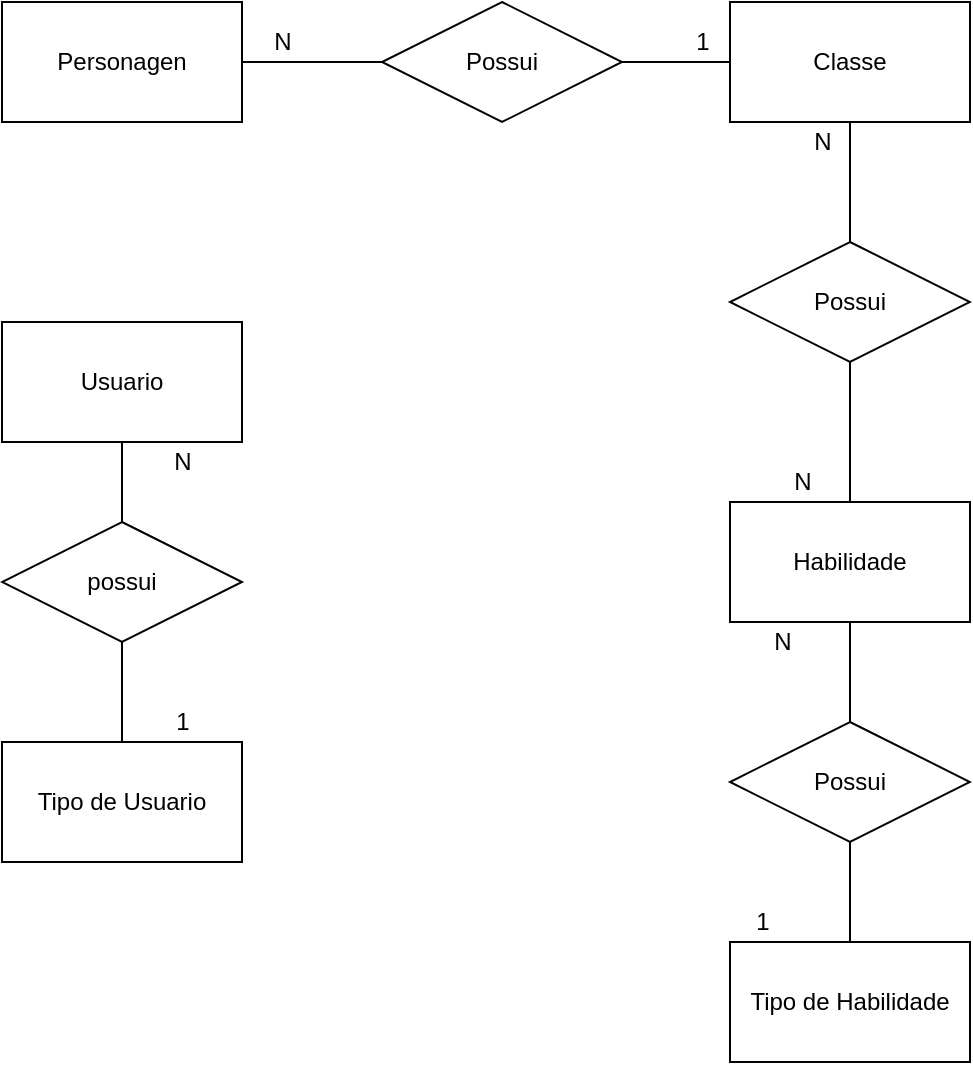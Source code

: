 <mxfile version="15.2.9" type="device" pages="2"><diagram id="aYC7SrdvmtfTS4YPfCrO" name="Conceitual"><mxGraphModel dx="1422" dy="715" grid="1" gridSize="10" guides="1" tooltips="1" connect="1" arrows="1" fold="1" page="1" pageScale="1" pageWidth="827" pageHeight="1169" math="0" shadow="0"><root><mxCell id="0"/><mxCell id="1" parent="0"/><mxCell id="rtKT3hkS6_lY0hwSat0t-8" style="edgeStyle=orthogonalEdgeStyle;rounded=0;orthogonalLoop=1;jettySize=auto;html=1;exitX=1;exitY=0.5;exitDx=0;exitDy=0;endArrow=none;endFill=0;" parent="1" source="rtKT3hkS6_lY0hwSat0t-1" target="rtKT3hkS6_lY0hwSat0t-2" edge="1"><mxGeometry relative="1" as="geometry"/></mxCell><mxCell id="rtKT3hkS6_lY0hwSat0t-1" value="Personagen" style="rounded=0;whiteSpace=wrap;html=1;" parent="1" vertex="1"><mxGeometry x="50" y="60" width="120" height="60" as="geometry"/></mxCell><mxCell id="rtKT3hkS6_lY0hwSat0t-9" style="edgeStyle=orthogonalEdgeStyle;rounded=0;orthogonalLoop=1;jettySize=auto;html=1;exitX=1;exitY=0.5;exitDx=0;exitDy=0;endArrow=none;endFill=0;" parent="1" source="rtKT3hkS6_lY0hwSat0t-2" target="rtKT3hkS6_lY0hwSat0t-3" edge="1"><mxGeometry relative="1" as="geometry"/></mxCell><mxCell id="rtKT3hkS6_lY0hwSat0t-2" value="Possui" style="shape=rhombus;perimeter=rhombusPerimeter;whiteSpace=wrap;html=1;align=center;" parent="1" vertex="1"><mxGeometry x="240" y="60" width="120" height="60" as="geometry"/></mxCell><mxCell id="rtKT3hkS6_lY0hwSat0t-10" style="edgeStyle=orthogonalEdgeStyle;rounded=0;orthogonalLoop=1;jettySize=auto;html=1;exitX=0.5;exitY=1;exitDx=0;exitDy=0;entryX=0.5;entryY=0;entryDx=0;entryDy=0;endArrow=none;endFill=0;" parent="1" source="rtKT3hkS6_lY0hwSat0t-3" target="rtKT3hkS6_lY0hwSat0t-4" edge="1"><mxGeometry relative="1" as="geometry"/></mxCell><mxCell id="rtKT3hkS6_lY0hwSat0t-3" value="Classe" style="rounded=0;whiteSpace=wrap;html=1;" parent="1" vertex="1"><mxGeometry x="414" y="60" width="120" height="60" as="geometry"/></mxCell><mxCell id="rtKT3hkS6_lY0hwSat0t-11" style="edgeStyle=orthogonalEdgeStyle;rounded=0;orthogonalLoop=1;jettySize=auto;html=1;exitX=0.5;exitY=1;exitDx=0;exitDy=0;entryX=0.5;entryY=0;entryDx=0;entryDy=0;endArrow=none;endFill=0;" parent="1" source="rtKT3hkS6_lY0hwSat0t-4" target="rtKT3hkS6_lY0hwSat0t-5" edge="1"><mxGeometry relative="1" as="geometry"/></mxCell><mxCell id="rtKT3hkS6_lY0hwSat0t-4" value="Possui" style="shape=rhombus;perimeter=rhombusPerimeter;whiteSpace=wrap;html=1;align=center;" parent="1" vertex="1"><mxGeometry x="414" y="180" width="120" height="60" as="geometry"/></mxCell><mxCell id="rtKT3hkS6_lY0hwSat0t-12" style="edgeStyle=orthogonalEdgeStyle;rounded=0;orthogonalLoop=1;jettySize=auto;html=1;exitX=0.5;exitY=1;exitDx=0;exitDy=0;entryX=0.5;entryY=0;entryDx=0;entryDy=0;endArrow=none;endFill=0;" parent="1" source="rtKT3hkS6_lY0hwSat0t-5" target="rtKT3hkS6_lY0hwSat0t-6" edge="1"><mxGeometry relative="1" as="geometry"/></mxCell><mxCell id="rtKT3hkS6_lY0hwSat0t-5" value="Habilidade" style="rounded=0;whiteSpace=wrap;html=1;" parent="1" vertex="1"><mxGeometry x="414" y="310" width="120" height="60" as="geometry"/></mxCell><mxCell id="rtKT3hkS6_lY0hwSat0t-13" style="edgeStyle=orthogonalEdgeStyle;rounded=0;orthogonalLoop=1;jettySize=auto;html=1;exitX=0.5;exitY=1;exitDx=0;exitDy=0;entryX=0.5;entryY=0;entryDx=0;entryDy=0;endArrow=none;endFill=0;" parent="1" source="rtKT3hkS6_lY0hwSat0t-6" target="rtKT3hkS6_lY0hwSat0t-7" edge="1"><mxGeometry relative="1" as="geometry"/></mxCell><mxCell id="rtKT3hkS6_lY0hwSat0t-6" value="Possui" style="shape=rhombus;perimeter=rhombusPerimeter;whiteSpace=wrap;html=1;align=center;" parent="1" vertex="1"><mxGeometry x="414" y="420" width="120" height="60" as="geometry"/></mxCell><mxCell id="rtKT3hkS6_lY0hwSat0t-7" value="Tipo de Habilidade" style="rounded=0;whiteSpace=wrap;html=1;" parent="1" vertex="1"><mxGeometry x="414" y="530" width="120" height="60" as="geometry"/></mxCell><mxCell id="rtKT3hkS6_lY0hwSat0t-14" value="N" style="text;html=1;align=center;verticalAlign=middle;resizable=0;points=[];autosize=1;strokeColor=none;" parent="1" vertex="1"><mxGeometry x="180" y="70" width="20" height="20" as="geometry"/></mxCell><mxCell id="rtKT3hkS6_lY0hwSat0t-15" value="1" style="text;html=1;align=center;verticalAlign=middle;resizable=0;points=[];autosize=1;strokeColor=none;" parent="1" vertex="1"><mxGeometry x="390" y="70" width="20" height="20" as="geometry"/></mxCell><mxCell id="rtKT3hkS6_lY0hwSat0t-17" value="N" style="text;html=1;align=center;verticalAlign=middle;resizable=0;points=[];autosize=1;strokeColor=none;" parent="1" vertex="1"><mxGeometry x="450" y="120" width="20" height="20" as="geometry"/></mxCell><mxCell id="rtKT3hkS6_lY0hwSat0t-18" value="N" style="text;html=1;align=center;verticalAlign=middle;resizable=0;points=[];autosize=1;strokeColor=none;" parent="1" vertex="1"><mxGeometry x="440" y="290" width="20" height="20" as="geometry"/></mxCell><mxCell id="rtKT3hkS6_lY0hwSat0t-19" value="N" style="text;html=1;align=center;verticalAlign=middle;resizable=0;points=[];autosize=1;strokeColor=none;" parent="1" vertex="1"><mxGeometry x="430" y="370" width="20" height="20" as="geometry"/></mxCell><mxCell id="rtKT3hkS6_lY0hwSat0t-20" value="1" style="text;html=1;align=center;verticalAlign=middle;resizable=0;points=[];autosize=1;strokeColor=none;" parent="1" vertex="1"><mxGeometry x="420" y="510" width="20" height="20" as="geometry"/></mxCell><mxCell id="T0CEBbvTyX8_80VC3hYk-5" style="edgeStyle=orthogonalEdgeStyle;rounded=0;orthogonalLoop=1;jettySize=auto;html=1;exitX=0.5;exitY=1;exitDx=0;exitDy=0;entryX=0.5;entryY=0;entryDx=0;entryDy=0;endArrow=none;endFill=0;" edge="1" parent="1" source="T0CEBbvTyX8_80VC3hYk-1" target="T0CEBbvTyX8_80VC3hYk-4"><mxGeometry relative="1" as="geometry"/></mxCell><mxCell id="T0CEBbvTyX8_80VC3hYk-1" value="Usuario" style="rounded=0;whiteSpace=wrap;html=1;" vertex="1" parent="1"><mxGeometry x="50" y="220" width="120" height="60" as="geometry"/></mxCell><mxCell id="T0CEBbvTyX8_80VC3hYk-2" value="Tipo de Usuario" style="rounded=0;whiteSpace=wrap;html=1;" vertex="1" parent="1"><mxGeometry x="50" y="430" width="120" height="60" as="geometry"/></mxCell><mxCell id="T0CEBbvTyX8_80VC3hYk-6" style="edgeStyle=orthogonalEdgeStyle;rounded=0;orthogonalLoop=1;jettySize=auto;html=1;exitX=0.5;exitY=1;exitDx=0;exitDy=0;entryX=0.5;entryY=0;entryDx=0;entryDy=0;endArrow=none;endFill=0;" edge="1" parent="1" source="T0CEBbvTyX8_80VC3hYk-4" target="T0CEBbvTyX8_80VC3hYk-2"><mxGeometry relative="1" as="geometry"/></mxCell><mxCell id="T0CEBbvTyX8_80VC3hYk-4" value="possui" style="shape=rhombus;perimeter=rhombusPerimeter;whiteSpace=wrap;html=1;align=center;" vertex="1" parent="1"><mxGeometry x="50" y="320" width="120" height="60" as="geometry"/></mxCell><mxCell id="T0CEBbvTyX8_80VC3hYk-7" value="1" style="text;html=1;align=center;verticalAlign=middle;resizable=0;points=[];autosize=1;strokeColor=none;fillColor=none;" vertex="1" parent="1"><mxGeometry x="130" y="410" width="20" height="20" as="geometry"/></mxCell><mxCell id="T0CEBbvTyX8_80VC3hYk-8" value="N" style="text;html=1;align=center;verticalAlign=middle;resizable=0;points=[];autosize=1;strokeColor=none;fillColor=none;" vertex="1" parent="1"><mxGeometry x="130" y="280" width="20" height="20" as="geometry"/></mxCell></root></mxGraphModel></diagram><diagram id="mEIGKsG9bbOAroc5uMMQ" name="Logico"><mxGraphModel dx="1422" dy="715" grid="1" gridSize="10" guides="1" tooltips="1" connect="1" arrows="1" fold="1" page="1" pageScale="1" pageWidth="827" pageHeight="1169" math="0" shadow="0"><root><mxCell id="TMEcBD3KTddN9JTYgLag-0"/><mxCell id="TMEcBD3KTddN9JTYgLag-1" parent="TMEcBD3KTddN9JTYgLag-0"/><mxCell id="Vo4-zyBRXr77mwgl9_zU-13" value="Personagem" style="shape=table;startSize=30;container=1;collapsible=1;childLayout=tableLayout;fixedRows=1;rowLines=0;fontStyle=1;align=center;resizeLast=1;" parent="TMEcBD3KTddN9JTYgLag-1" vertex="1"><mxGeometry x="50" y="70" width="190" height="250" as="geometry"/></mxCell><mxCell id="Vo4-zyBRXr77mwgl9_zU-14" value="" style="shape=partialRectangle;collapsible=0;dropTarget=0;pointerEvents=0;fillColor=none;top=0;left=0;bottom=0;right=0;points=[[0,0.5],[1,0.5]];portConstraint=eastwest;" parent="Vo4-zyBRXr77mwgl9_zU-13" vertex="1"><mxGeometry y="30" width="190" height="30" as="geometry"/></mxCell><mxCell id="Vo4-zyBRXr77mwgl9_zU-15" value="PK" style="shape=partialRectangle;connectable=0;fillColor=none;top=0;left=0;bottom=0;right=0;fontStyle=1;overflow=hidden;" parent="Vo4-zyBRXr77mwgl9_zU-14" vertex="1"><mxGeometry width="60" height="30" as="geometry"/></mxCell><mxCell id="Vo4-zyBRXr77mwgl9_zU-16" value="idPersonagem" style="shape=partialRectangle;connectable=0;fillColor=none;top=0;left=0;bottom=0;right=0;align=left;spacingLeft=6;fontStyle=5;overflow=hidden;" parent="Vo4-zyBRXr77mwgl9_zU-14" vertex="1"><mxGeometry x="60" width="130" height="30" as="geometry"/></mxCell><mxCell id="Vo4-zyBRXr77mwgl9_zU-17" value="" style="shape=partialRectangle;collapsible=0;dropTarget=0;pointerEvents=0;fillColor=none;top=0;left=0;bottom=1;right=0;points=[[0,0.5],[1,0.5]];portConstraint=eastwest;" parent="Vo4-zyBRXr77mwgl9_zU-13" vertex="1"><mxGeometry y="60" width="190" height="30" as="geometry"/></mxCell><mxCell id="Vo4-zyBRXr77mwgl9_zU-18" value="FK" style="shape=partialRectangle;connectable=0;fillColor=none;top=0;left=0;bottom=0;right=0;fontStyle=1;overflow=hidden;" parent="Vo4-zyBRXr77mwgl9_zU-17" vertex="1"><mxGeometry width="60" height="30" as="geometry"/></mxCell><mxCell id="Vo4-zyBRXr77mwgl9_zU-19" value="idClasse" style="shape=partialRectangle;connectable=0;fillColor=none;top=0;left=0;bottom=0;right=0;align=left;spacingLeft=6;fontStyle=5;overflow=hidden;" parent="Vo4-zyBRXr77mwgl9_zU-17" vertex="1"><mxGeometry x="60" width="130" height="30" as="geometry"/></mxCell><mxCell id="Vo4-zyBRXr77mwgl9_zU-20" value="" style="shape=partialRectangle;collapsible=0;dropTarget=0;pointerEvents=0;fillColor=none;top=0;left=0;bottom=0;right=0;points=[[0,0.5],[1,0.5]];portConstraint=eastwest;" parent="Vo4-zyBRXr77mwgl9_zU-13" vertex="1"><mxGeometry y="90" width="190" height="30" as="geometry"/></mxCell><mxCell id="Vo4-zyBRXr77mwgl9_zU-21" value="" style="shape=partialRectangle;connectable=0;fillColor=none;top=0;left=0;bottom=0;right=0;editable=1;overflow=hidden;" parent="Vo4-zyBRXr77mwgl9_zU-20" vertex="1"><mxGeometry width="60" height="30" as="geometry"/></mxCell><mxCell id="Vo4-zyBRXr77mwgl9_zU-22" value="nomePersonagem" style="shape=partialRectangle;connectable=0;fillColor=none;top=0;left=0;bottom=0;right=0;align=left;spacingLeft=6;overflow=hidden;" parent="Vo4-zyBRXr77mwgl9_zU-20" vertex="1"><mxGeometry x="60" width="130" height="30" as="geometry"/></mxCell><mxCell id="Vo4-zyBRXr77mwgl9_zU-23" value="" style="shape=partialRectangle;collapsible=0;dropTarget=0;pointerEvents=0;fillColor=none;top=0;left=0;bottom=0;right=0;points=[[0,0.5],[1,0.5]];portConstraint=eastwest;" parent="Vo4-zyBRXr77mwgl9_zU-13" vertex="1"><mxGeometry y="120" width="190" height="30" as="geometry"/></mxCell><mxCell id="Vo4-zyBRXr77mwgl9_zU-24" value="" style="shape=partialRectangle;connectable=0;fillColor=none;top=0;left=0;bottom=0;right=0;editable=1;overflow=hidden;" parent="Vo4-zyBRXr77mwgl9_zU-23" vertex="1"><mxGeometry width="60" height="30" as="geometry"/></mxCell><mxCell id="Vo4-zyBRXr77mwgl9_zU-25" value="capacidadeMaxVida" style="shape=partialRectangle;connectable=0;fillColor=none;top=0;left=0;bottom=0;right=0;align=left;spacingLeft=6;overflow=hidden;" parent="Vo4-zyBRXr77mwgl9_zU-23" vertex="1"><mxGeometry x="60" width="130" height="30" as="geometry"/></mxCell><mxCell id="Vo4-zyBRXr77mwgl9_zU-27" value="" style="shape=partialRectangle;collapsible=0;dropTarget=0;pointerEvents=0;fillColor=none;top=0;left=0;bottom=0;right=0;points=[[0,0.5],[1,0.5]];portConstraint=eastwest;" parent="Vo4-zyBRXr77mwgl9_zU-13" vertex="1"><mxGeometry y="150" width="190" height="30" as="geometry"/></mxCell><mxCell id="Vo4-zyBRXr77mwgl9_zU-28" value="" style="shape=partialRectangle;connectable=0;fillColor=none;top=0;left=0;bottom=0;right=0;editable=1;overflow=hidden;" parent="Vo4-zyBRXr77mwgl9_zU-27" vertex="1"><mxGeometry width="60" height="30" as="geometry"/></mxCell><mxCell id="Vo4-zyBRXr77mwgl9_zU-29" value="capacidadeMaxMana" style="shape=partialRectangle;connectable=0;fillColor=none;top=0;left=0;bottom=0;right=0;align=left;spacingLeft=6;overflow=hidden;" parent="Vo4-zyBRXr77mwgl9_zU-27" vertex="1"><mxGeometry x="60" width="130" height="30" as="geometry"/></mxCell><mxCell id="Vo4-zyBRXr77mwgl9_zU-31" value="" style="shape=partialRectangle;collapsible=0;dropTarget=0;pointerEvents=0;fillColor=none;top=0;left=0;bottom=0;right=0;points=[[0,0.5],[1,0.5]];portConstraint=eastwest;" parent="Vo4-zyBRXr77mwgl9_zU-13" vertex="1"><mxGeometry y="180" width="190" height="30" as="geometry"/></mxCell><mxCell id="Vo4-zyBRXr77mwgl9_zU-32" value="" style="shape=partialRectangle;connectable=0;fillColor=none;top=0;left=0;bottom=0;right=0;editable=1;overflow=hidden;" parent="Vo4-zyBRXr77mwgl9_zU-31" vertex="1"><mxGeometry width="60" height="30" as="geometry"/></mxCell><mxCell id="Vo4-zyBRXr77mwgl9_zU-33" value="dataAtualizacao" style="shape=partialRectangle;connectable=0;fillColor=none;top=0;left=0;bottom=0;right=0;align=left;spacingLeft=6;overflow=hidden;" parent="Vo4-zyBRXr77mwgl9_zU-31" vertex="1"><mxGeometry x="60" width="130" height="30" as="geometry"/></mxCell><mxCell id="Vo4-zyBRXr77mwgl9_zU-35" value="" style="shape=partialRectangle;collapsible=0;dropTarget=0;pointerEvents=0;fillColor=none;top=0;left=0;bottom=0;right=0;points=[[0,0.5],[1,0.5]];portConstraint=eastwest;" parent="Vo4-zyBRXr77mwgl9_zU-13" vertex="1"><mxGeometry y="210" width="190" height="30" as="geometry"/></mxCell><mxCell id="Vo4-zyBRXr77mwgl9_zU-36" value="" style="shape=partialRectangle;connectable=0;fillColor=none;top=0;left=0;bottom=0;right=0;editable=1;overflow=hidden;" parent="Vo4-zyBRXr77mwgl9_zU-35" vertex="1"><mxGeometry width="60" height="30" as="geometry"/></mxCell><mxCell id="Vo4-zyBRXr77mwgl9_zU-37" value="dataCriacao" style="shape=partialRectangle;connectable=0;fillColor=none;top=0;left=0;bottom=0;right=0;align=left;spacingLeft=6;overflow=hidden;" parent="Vo4-zyBRXr77mwgl9_zU-35" vertex="1"><mxGeometry x="60" width="130" height="30" as="geometry"/></mxCell><mxCell id="Vo4-zyBRXr77mwgl9_zU-51" value="Classe" style="shape=table;startSize=30;container=1;collapsible=1;childLayout=tableLayout;fixedRows=1;rowLines=0;fontStyle=1;align=center;resizeLast=1;" parent="TMEcBD3KTddN9JTYgLag-1" vertex="1"><mxGeometry x="350" y="180" width="180" height="100" as="geometry"/></mxCell><mxCell id="Vo4-zyBRXr77mwgl9_zU-52" value="" style="shape=partialRectangle;collapsible=0;dropTarget=0;pointerEvents=0;fillColor=none;top=0;left=0;bottom=1;right=0;points=[[0,0.5],[1,0.5]];portConstraint=eastwest;" parent="Vo4-zyBRXr77mwgl9_zU-51" vertex="1"><mxGeometry y="30" width="180" height="30" as="geometry"/></mxCell><mxCell id="Vo4-zyBRXr77mwgl9_zU-53" value="PK" style="shape=partialRectangle;connectable=0;fillColor=none;top=0;left=0;bottom=0;right=0;fontStyle=1;overflow=hidden;" parent="Vo4-zyBRXr77mwgl9_zU-52" vertex="1"><mxGeometry width="30" height="30" as="geometry"/></mxCell><mxCell id="Vo4-zyBRXr77mwgl9_zU-54" value="idClasse" style="shape=partialRectangle;connectable=0;fillColor=none;top=0;left=0;bottom=0;right=0;align=left;spacingLeft=6;fontStyle=5;overflow=hidden;" parent="Vo4-zyBRXr77mwgl9_zU-52" vertex="1"><mxGeometry x="30" width="150" height="30" as="geometry"/></mxCell><mxCell id="Vo4-zyBRXr77mwgl9_zU-55" value="" style="shape=partialRectangle;collapsible=0;dropTarget=0;pointerEvents=0;fillColor=none;top=0;left=0;bottom=0;right=0;points=[[0,0.5],[1,0.5]];portConstraint=eastwest;" parent="Vo4-zyBRXr77mwgl9_zU-51" vertex="1"><mxGeometry y="60" width="180" height="30" as="geometry"/></mxCell><mxCell id="Vo4-zyBRXr77mwgl9_zU-56" value="" style="shape=partialRectangle;connectable=0;fillColor=none;top=0;left=0;bottom=0;right=0;editable=1;overflow=hidden;" parent="Vo4-zyBRXr77mwgl9_zU-55" vertex="1"><mxGeometry width="30" height="30" as="geometry"/></mxCell><mxCell id="Vo4-zyBRXr77mwgl9_zU-57" value="nomeClasse" style="shape=partialRectangle;connectable=0;fillColor=none;top=0;left=0;bottom=0;right=0;align=left;spacingLeft=6;overflow=hidden;" parent="Vo4-zyBRXr77mwgl9_zU-55" vertex="1"><mxGeometry x="30" width="150" height="30" as="geometry"/></mxCell><mxCell id="Vo4-zyBRXr77mwgl9_zU-64" value="ClasseHabilidade" style="shape=table;startSize=30;container=1;collapsible=1;childLayout=tableLayout;fixedRows=1;rowLines=0;fontStyle=1;align=center;resizeLast=1;" parent="TMEcBD3KTddN9JTYgLag-1" vertex="1"><mxGeometry x="620" y="300" width="180" height="130" as="geometry"/></mxCell><mxCell id="Vo4-zyBRXr77mwgl9_zU-65" value="" style="shape=partialRectangle;collapsible=0;dropTarget=0;pointerEvents=0;fillColor=none;top=0;left=0;bottom=0;right=0;points=[[0,0.5],[1,0.5]];portConstraint=eastwest;" parent="Vo4-zyBRXr77mwgl9_zU-64" vertex="1"><mxGeometry y="30" width="180" height="30" as="geometry"/></mxCell><mxCell id="Vo4-zyBRXr77mwgl9_zU-66" value="PK" style="shape=partialRectangle;connectable=0;fillColor=none;top=0;left=0;bottom=0;right=0;fontStyle=1;overflow=hidden;" parent="Vo4-zyBRXr77mwgl9_zU-65" vertex="1"><mxGeometry width="60" height="30" as="geometry"/></mxCell><mxCell id="Vo4-zyBRXr77mwgl9_zU-67" value="idCH" style="shape=partialRectangle;connectable=0;fillColor=none;top=0;left=0;bottom=0;right=0;align=left;spacingLeft=6;fontStyle=5;overflow=hidden;" parent="Vo4-zyBRXr77mwgl9_zU-65" vertex="1"><mxGeometry x="60" width="120" height="30" as="geometry"/></mxCell><mxCell id="Vo4-zyBRXr77mwgl9_zU-78" value="" style="shape=partialRectangle;collapsible=0;dropTarget=0;pointerEvents=0;fillColor=none;top=0;left=0;bottom=0;right=0;points=[[0,0.5],[1,0.5]];portConstraint=eastwest;" parent="Vo4-zyBRXr77mwgl9_zU-64" vertex="1"><mxGeometry y="60" width="180" height="30" as="geometry"/></mxCell><mxCell id="Vo4-zyBRXr77mwgl9_zU-79" value="FK" style="shape=partialRectangle;connectable=0;fillColor=none;top=0;left=0;bottom=0;right=0;fontStyle=1;overflow=hidden;" parent="Vo4-zyBRXr77mwgl9_zU-78" vertex="1"><mxGeometry width="60" height="30" as="geometry"/></mxCell><mxCell id="Vo4-zyBRXr77mwgl9_zU-80" value="idHabilidade" style="shape=partialRectangle;connectable=0;fillColor=none;top=0;left=0;bottom=0;right=0;align=left;spacingLeft=6;fontStyle=5;overflow=hidden;" parent="Vo4-zyBRXr77mwgl9_zU-78" vertex="1"><mxGeometry x="60" width="120" height="30" as="geometry"/></mxCell><mxCell id="Vo4-zyBRXr77mwgl9_zU-68" value="" style="shape=partialRectangle;collapsible=0;dropTarget=0;pointerEvents=0;fillColor=none;top=0;left=0;bottom=1;right=0;points=[[0,0.5],[1,0.5]];portConstraint=eastwest;" parent="Vo4-zyBRXr77mwgl9_zU-64" vertex="1"><mxGeometry y="90" width="180" height="30" as="geometry"/></mxCell><mxCell id="Vo4-zyBRXr77mwgl9_zU-69" value="FK" style="shape=partialRectangle;connectable=0;fillColor=none;top=0;left=0;bottom=0;right=0;fontStyle=1;overflow=hidden;" parent="Vo4-zyBRXr77mwgl9_zU-68" vertex="1"><mxGeometry width="60" height="30" as="geometry"/></mxCell><mxCell id="Vo4-zyBRXr77mwgl9_zU-70" value="idClasse" style="shape=partialRectangle;connectable=0;fillColor=none;top=0;left=0;bottom=0;right=0;align=left;spacingLeft=6;fontStyle=5;overflow=hidden;" parent="Vo4-zyBRXr77mwgl9_zU-68" vertex="1"><mxGeometry x="60" width="120" height="30" as="geometry"/></mxCell><mxCell id="Vo4-zyBRXr77mwgl9_zU-81" value="Habilidade" style="shape=table;startSize=30;container=1;collapsible=1;childLayout=tableLayout;fixedRows=1;rowLines=0;fontStyle=1;align=center;resizeLast=1;" parent="TMEcBD3KTddN9JTYgLag-1" vertex="1"><mxGeometry x="350" y="440" width="180" height="130" as="geometry"/></mxCell><mxCell id="Vo4-zyBRXr77mwgl9_zU-82" value="" style="shape=partialRectangle;collapsible=0;dropTarget=0;pointerEvents=0;fillColor=none;top=0;left=0;bottom=0;right=0;points=[[0,0.5],[1,0.5]];portConstraint=eastwest;" parent="Vo4-zyBRXr77mwgl9_zU-81" vertex="1"><mxGeometry y="30" width="180" height="30" as="geometry"/></mxCell><mxCell id="Vo4-zyBRXr77mwgl9_zU-83" value="PK" style="shape=partialRectangle;connectable=0;fillColor=none;top=0;left=0;bottom=0;right=0;fontStyle=1;overflow=hidden;" parent="Vo4-zyBRXr77mwgl9_zU-82" vertex="1"><mxGeometry width="60" height="30" as="geometry"/></mxCell><mxCell id="Vo4-zyBRXr77mwgl9_zU-84" value="idHabilidade" style="shape=partialRectangle;connectable=0;fillColor=none;top=0;left=0;bottom=0;right=0;align=left;spacingLeft=6;fontStyle=5;overflow=hidden;" parent="Vo4-zyBRXr77mwgl9_zU-82" vertex="1"><mxGeometry x="60" width="120" height="30" as="geometry"/></mxCell><mxCell id="Vo4-zyBRXr77mwgl9_zU-85" value="" style="shape=partialRectangle;collapsible=0;dropTarget=0;pointerEvents=0;fillColor=none;top=0;left=0;bottom=1;right=0;points=[[0,0.5],[1,0.5]];portConstraint=eastwest;" parent="Vo4-zyBRXr77mwgl9_zU-81" vertex="1"><mxGeometry y="60" width="180" height="30" as="geometry"/></mxCell><mxCell id="Vo4-zyBRXr77mwgl9_zU-86" value="FK" style="shape=partialRectangle;connectable=0;fillColor=none;top=0;left=0;bottom=0;right=0;fontStyle=1;overflow=hidden;" parent="Vo4-zyBRXr77mwgl9_zU-85" vertex="1"><mxGeometry width="60" height="30" as="geometry"/></mxCell><mxCell id="Vo4-zyBRXr77mwgl9_zU-87" value="idTipoHabilidade" style="shape=partialRectangle;connectable=0;fillColor=none;top=0;left=0;bottom=0;right=0;align=left;spacingLeft=6;fontStyle=5;overflow=hidden;" parent="Vo4-zyBRXr77mwgl9_zU-85" vertex="1"><mxGeometry x="60" width="120" height="30" as="geometry"/></mxCell><mxCell id="Vo4-zyBRXr77mwgl9_zU-88" value="" style="shape=partialRectangle;collapsible=0;dropTarget=0;pointerEvents=0;fillColor=none;top=0;left=0;bottom=0;right=0;points=[[0,0.5],[1,0.5]];portConstraint=eastwest;" parent="Vo4-zyBRXr77mwgl9_zU-81" vertex="1"><mxGeometry y="90" width="180" height="30" as="geometry"/></mxCell><mxCell id="Vo4-zyBRXr77mwgl9_zU-89" value="" style="shape=partialRectangle;connectable=0;fillColor=none;top=0;left=0;bottom=0;right=0;editable=1;overflow=hidden;" parent="Vo4-zyBRXr77mwgl9_zU-88" vertex="1"><mxGeometry width="60" height="30" as="geometry"/></mxCell><mxCell id="Vo4-zyBRXr77mwgl9_zU-90" value="nomeHabilidade" style="shape=partialRectangle;connectable=0;fillColor=none;top=0;left=0;bottom=0;right=0;align=left;spacingLeft=6;overflow=hidden;" parent="Vo4-zyBRXr77mwgl9_zU-88" vertex="1"><mxGeometry x="60" width="120" height="30" as="geometry"/></mxCell><mxCell id="Vo4-zyBRXr77mwgl9_zU-94" value="Tipo de habilidade" style="shape=table;startSize=30;container=1;collapsible=1;childLayout=tableLayout;fixedRows=1;rowLines=0;fontStyle=1;align=center;resizeLast=1;" parent="TMEcBD3KTddN9JTYgLag-1" vertex="1"><mxGeometry x="340" y="620" width="180" height="100" as="geometry"/></mxCell><mxCell id="Vo4-zyBRXr77mwgl9_zU-95" value="" style="shape=partialRectangle;collapsible=0;dropTarget=0;pointerEvents=0;fillColor=none;top=0;left=0;bottom=1;right=0;points=[[0,0.5],[1,0.5]];portConstraint=eastwest;" parent="Vo4-zyBRXr77mwgl9_zU-94" vertex="1"><mxGeometry y="30" width="180" height="30" as="geometry"/></mxCell><mxCell id="Vo4-zyBRXr77mwgl9_zU-96" value="PK" style="shape=partialRectangle;connectable=0;fillColor=none;top=0;left=0;bottom=0;right=0;fontStyle=1;overflow=hidden;" parent="Vo4-zyBRXr77mwgl9_zU-95" vertex="1"><mxGeometry width="30" height="30" as="geometry"/></mxCell><mxCell id="Vo4-zyBRXr77mwgl9_zU-97" value="idTipoHabilidade" style="shape=partialRectangle;connectable=0;fillColor=none;top=0;left=0;bottom=0;right=0;align=left;spacingLeft=6;fontStyle=5;overflow=hidden;" parent="Vo4-zyBRXr77mwgl9_zU-95" vertex="1"><mxGeometry x="30" width="150" height="30" as="geometry"/></mxCell><mxCell id="Vo4-zyBRXr77mwgl9_zU-98" value="" style="shape=partialRectangle;collapsible=0;dropTarget=0;pointerEvents=0;fillColor=none;top=0;left=0;bottom=0;right=0;points=[[0,0.5],[1,0.5]];portConstraint=eastwest;" parent="Vo4-zyBRXr77mwgl9_zU-94" vertex="1"><mxGeometry y="60" width="180" height="30" as="geometry"/></mxCell><mxCell id="Vo4-zyBRXr77mwgl9_zU-99" value="" style="shape=partialRectangle;connectable=0;fillColor=none;top=0;left=0;bottom=0;right=0;editable=1;overflow=hidden;" parent="Vo4-zyBRXr77mwgl9_zU-98" vertex="1"><mxGeometry width="30" height="30" as="geometry"/></mxCell><mxCell id="Vo4-zyBRXr77mwgl9_zU-100" value="nomeTipo" style="shape=partialRectangle;connectable=0;fillColor=none;top=0;left=0;bottom=0;right=0;align=left;spacingLeft=6;overflow=hidden;" parent="Vo4-zyBRXr77mwgl9_zU-98" vertex="1"><mxGeometry x="30" width="150" height="30" as="geometry"/></mxCell><mxCell id="Vo4-zyBRXr77mwgl9_zU-108" value="" style="edgeStyle=entityRelationEdgeStyle;fontSize=12;html=1;endArrow=ERmandOne;startArrow=ERoneToMany;startFill=0;endFill=0;" parent="TMEcBD3KTddN9JTYgLag-1" source="Vo4-zyBRXr77mwgl9_zU-17" target="Vo4-zyBRXr77mwgl9_zU-52" edge="1"><mxGeometry width="100" height="100" relative="1" as="geometry"><mxPoint x="240" y="340" as="sourcePoint"/><mxPoint x="340" y="240" as="targetPoint"/></mxGeometry></mxCell><mxCell id="Vo4-zyBRXr77mwgl9_zU-109" value="" style="edgeStyle=entityRelationEdgeStyle;fontSize=12;html=1;endArrow=ERoneToMany;startArrow=ERmandOne;startFill=0;" parent="TMEcBD3KTddN9JTYgLag-1" source="Vo4-zyBRXr77mwgl9_zU-52" target="Vo4-zyBRXr77mwgl9_zU-68" edge="1"><mxGeometry width="100" height="100" relative="1" as="geometry"><mxPoint x="470" y="380" as="sourcePoint"/><mxPoint x="570" y="280" as="targetPoint"/></mxGeometry></mxCell><mxCell id="Vo4-zyBRXr77mwgl9_zU-110" value="" style="edgeStyle=entityRelationEdgeStyle;fontSize=12;html=1;endArrow=ERoneToMany;startArrow=ERmandOne;startFill=0;" parent="TMEcBD3KTddN9JTYgLag-1" source="Vo4-zyBRXr77mwgl9_zU-82" target="Vo4-zyBRXr77mwgl9_zU-78" edge="1"><mxGeometry width="100" height="100" relative="1" as="geometry"><mxPoint x="470" y="460" as="sourcePoint"/><mxPoint x="570" y="360" as="targetPoint"/></mxGeometry></mxCell><mxCell id="Vo4-zyBRXr77mwgl9_zU-111" value="" style="edgeStyle=entityRelationEdgeStyle;fontSize=12;html=1;endArrow=ERoneToMany;startArrow=ERmandOne;endFill=0;startFill=0;" parent="TMEcBD3KTddN9JTYgLag-1" source="Vo4-zyBRXr77mwgl9_zU-95" target="Vo4-zyBRXr77mwgl9_zU-85" edge="1"><mxGeometry width="100" height="100" relative="1" as="geometry"><mxPoint x="470" y="630" as="sourcePoint"/><mxPoint x="570" y="530" as="targetPoint"/></mxGeometry></mxCell><mxCell id="2GRq5ByRG0TWowcj8f1G-0" value="Tipo de Usuario" style="shape=table;startSize=30;container=1;collapsible=1;childLayout=tableLayout;fixedRows=1;rowLines=0;fontStyle=1;align=center;resizeLast=1;" vertex="1" parent="TMEcBD3KTddN9JTYgLag-1"><mxGeometry x="50" y="630" width="180" height="100" as="geometry"/></mxCell><mxCell id="2GRq5ByRG0TWowcj8f1G-1" value="" style="shape=partialRectangle;collapsible=0;dropTarget=0;pointerEvents=0;fillColor=none;top=0;left=0;bottom=1;right=0;points=[[0,0.5],[1,0.5]];portConstraint=eastwest;" vertex="1" parent="2GRq5ByRG0TWowcj8f1G-0"><mxGeometry y="30" width="180" height="30" as="geometry"/></mxCell><mxCell id="2GRq5ByRG0TWowcj8f1G-2" value="PK" style="shape=partialRectangle;connectable=0;fillColor=none;top=0;left=0;bottom=0;right=0;fontStyle=1;overflow=hidden;" vertex="1" parent="2GRq5ByRG0TWowcj8f1G-1"><mxGeometry width="30" height="30" as="geometry"><mxRectangle width="30" height="30" as="alternateBounds"/></mxGeometry></mxCell><mxCell id="2GRq5ByRG0TWowcj8f1G-3" value="IdTipoUsuario" style="shape=partialRectangle;connectable=0;fillColor=none;top=0;left=0;bottom=0;right=0;align=left;spacingLeft=6;fontStyle=5;overflow=hidden;" vertex="1" parent="2GRq5ByRG0TWowcj8f1G-1"><mxGeometry x="30" width="150" height="30" as="geometry"><mxRectangle width="150" height="30" as="alternateBounds"/></mxGeometry></mxCell><mxCell id="2GRq5ByRG0TWowcj8f1G-4" value="" style="shape=partialRectangle;collapsible=0;dropTarget=0;pointerEvents=0;fillColor=none;top=0;left=0;bottom=0;right=0;points=[[0,0.5],[1,0.5]];portConstraint=eastwest;" vertex="1" parent="2GRq5ByRG0TWowcj8f1G-0"><mxGeometry y="60" width="180" height="30" as="geometry"/></mxCell><mxCell id="2GRq5ByRG0TWowcj8f1G-5" value="" style="shape=partialRectangle;connectable=0;fillColor=none;top=0;left=0;bottom=0;right=0;editable=1;overflow=hidden;" vertex="1" parent="2GRq5ByRG0TWowcj8f1G-4"><mxGeometry width="30" height="30" as="geometry"><mxRectangle width="30" height="30" as="alternateBounds"/></mxGeometry></mxCell><mxCell id="2GRq5ByRG0TWowcj8f1G-6" value="titulo" style="shape=partialRectangle;connectable=0;fillColor=none;top=0;left=0;bottom=0;right=0;align=left;spacingLeft=6;overflow=hidden;" vertex="1" parent="2GRq5ByRG0TWowcj8f1G-4"><mxGeometry x="30" width="150" height="30" as="geometry"><mxRectangle width="150" height="30" as="alternateBounds"/></mxGeometry></mxCell><mxCell id="2GRq5ByRG0TWowcj8f1G-26" value="Usuario" style="shape=table;startSize=30;container=1;collapsible=1;childLayout=tableLayout;fixedRows=1;rowLines=0;fontStyle=1;align=center;resizeLast=1;" vertex="1" parent="TMEcBD3KTddN9JTYgLag-1"><mxGeometry x="50" y="420" width="180" height="160" as="geometry"/></mxCell><mxCell id="2GRq5ByRG0TWowcj8f1G-27" value="" style="shape=partialRectangle;collapsible=0;dropTarget=0;pointerEvents=0;fillColor=none;top=0;left=0;bottom=0;right=0;points=[[0,0.5],[1,0.5]];portConstraint=eastwest;" vertex="1" parent="2GRq5ByRG0TWowcj8f1G-26"><mxGeometry y="30" width="180" height="30" as="geometry"/></mxCell><mxCell id="2GRq5ByRG0TWowcj8f1G-28" value="PK" style="shape=partialRectangle;connectable=0;fillColor=none;top=0;left=0;bottom=0;right=0;fontStyle=1;overflow=hidden;" vertex="1" parent="2GRq5ByRG0TWowcj8f1G-27"><mxGeometry width="60" height="30" as="geometry"><mxRectangle width="60" height="30" as="alternateBounds"/></mxGeometry></mxCell><mxCell id="2GRq5ByRG0TWowcj8f1G-29" value="IdUsuario" style="shape=partialRectangle;connectable=0;fillColor=none;top=0;left=0;bottom=0;right=0;align=left;spacingLeft=6;fontStyle=5;overflow=hidden;" vertex="1" parent="2GRq5ByRG0TWowcj8f1G-27"><mxGeometry x="60" width="120" height="30" as="geometry"><mxRectangle width="120" height="30" as="alternateBounds"/></mxGeometry></mxCell><mxCell id="2GRq5ByRG0TWowcj8f1G-30" value="" style="shape=partialRectangle;collapsible=0;dropTarget=0;pointerEvents=0;fillColor=none;top=0;left=0;bottom=1;right=0;points=[[0,0.5],[1,0.5]];portConstraint=eastwest;" vertex="1" parent="2GRq5ByRG0TWowcj8f1G-26"><mxGeometry y="60" width="180" height="30" as="geometry"/></mxCell><mxCell id="2GRq5ByRG0TWowcj8f1G-31" value="FK" style="shape=partialRectangle;connectable=0;fillColor=none;top=0;left=0;bottom=0;right=0;fontStyle=1;overflow=hidden;" vertex="1" parent="2GRq5ByRG0TWowcj8f1G-30"><mxGeometry width="60" height="30" as="geometry"><mxRectangle width="60" height="30" as="alternateBounds"/></mxGeometry></mxCell><mxCell id="2GRq5ByRG0TWowcj8f1G-32" value="IdTipoUsuario" style="shape=partialRectangle;connectable=0;fillColor=none;top=0;left=0;bottom=0;right=0;align=left;spacingLeft=6;fontStyle=5;overflow=hidden;" vertex="1" parent="2GRq5ByRG0TWowcj8f1G-30"><mxGeometry x="60" width="120" height="30" as="geometry"><mxRectangle width="120" height="30" as="alternateBounds"/></mxGeometry></mxCell><mxCell id="2GRq5ByRG0TWowcj8f1G-33" value="" style="shape=partialRectangle;collapsible=0;dropTarget=0;pointerEvents=0;fillColor=none;top=0;left=0;bottom=0;right=0;points=[[0,0.5],[1,0.5]];portConstraint=eastwest;" vertex="1" parent="2GRq5ByRG0TWowcj8f1G-26"><mxGeometry y="90" width="180" height="30" as="geometry"/></mxCell><mxCell id="2GRq5ByRG0TWowcj8f1G-34" value="" style="shape=partialRectangle;connectable=0;fillColor=none;top=0;left=0;bottom=0;right=0;editable=1;overflow=hidden;" vertex="1" parent="2GRq5ByRG0TWowcj8f1G-33"><mxGeometry width="60" height="30" as="geometry"><mxRectangle width="60" height="30" as="alternateBounds"/></mxGeometry></mxCell><mxCell id="2GRq5ByRG0TWowcj8f1G-35" value="email" style="shape=partialRectangle;connectable=0;fillColor=none;top=0;left=0;bottom=0;right=0;align=left;spacingLeft=6;overflow=hidden;" vertex="1" parent="2GRq5ByRG0TWowcj8f1G-33"><mxGeometry x="60" width="120" height="30" as="geometry"><mxRectangle width="120" height="30" as="alternateBounds"/></mxGeometry></mxCell><mxCell id="2GRq5ByRG0TWowcj8f1G-36" value="" style="shape=partialRectangle;collapsible=0;dropTarget=0;pointerEvents=0;fillColor=none;top=0;left=0;bottom=0;right=0;points=[[0,0.5],[1,0.5]];portConstraint=eastwest;" vertex="1" parent="2GRq5ByRG0TWowcj8f1G-26"><mxGeometry y="120" width="180" height="30" as="geometry"/></mxCell><mxCell id="2GRq5ByRG0TWowcj8f1G-37" value="" style="shape=partialRectangle;connectable=0;fillColor=none;top=0;left=0;bottom=0;right=0;editable=1;overflow=hidden;" vertex="1" parent="2GRq5ByRG0TWowcj8f1G-36"><mxGeometry width="60" height="30" as="geometry"><mxRectangle width="60" height="30" as="alternateBounds"/></mxGeometry></mxCell><mxCell id="2GRq5ByRG0TWowcj8f1G-38" value="senha" style="shape=partialRectangle;connectable=0;fillColor=none;top=0;left=0;bottom=0;right=0;align=left;spacingLeft=6;overflow=hidden;" vertex="1" parent="2GRq5ByRG0TWowcj8f1G-36"><mxGeometry x="60" width="120" height="30" as="geometry"><mxRectangle width="120" height="30" as="alternateBounds"/></mxGeometry></mxCell><mxCell id="jWIvXzWaJ18vOK2GYNDT-0" value="" style="edgeStyle=entityRelationEdgeStyle;fontSize=12;html=1;endArrow=ERzeroToMany;startArrow=ERmandOne;" edge="1" parent="TMEcBD3KTddN9JTYgLag-1" source="2GRq5ByRG0TWowcj8f1G-1" target="2GRq5ByRG0TWowcj8f1G-30"><mxGeometry width="100" height="100" relative="1" as="geometry"><mxPoint x="240" y="660" as="sourcePoint"/><mxPoint x="340" y="560" as="targetPoint"/></mxGeometry></mxCell></root></mxGraphModel></diagram></mxfile>